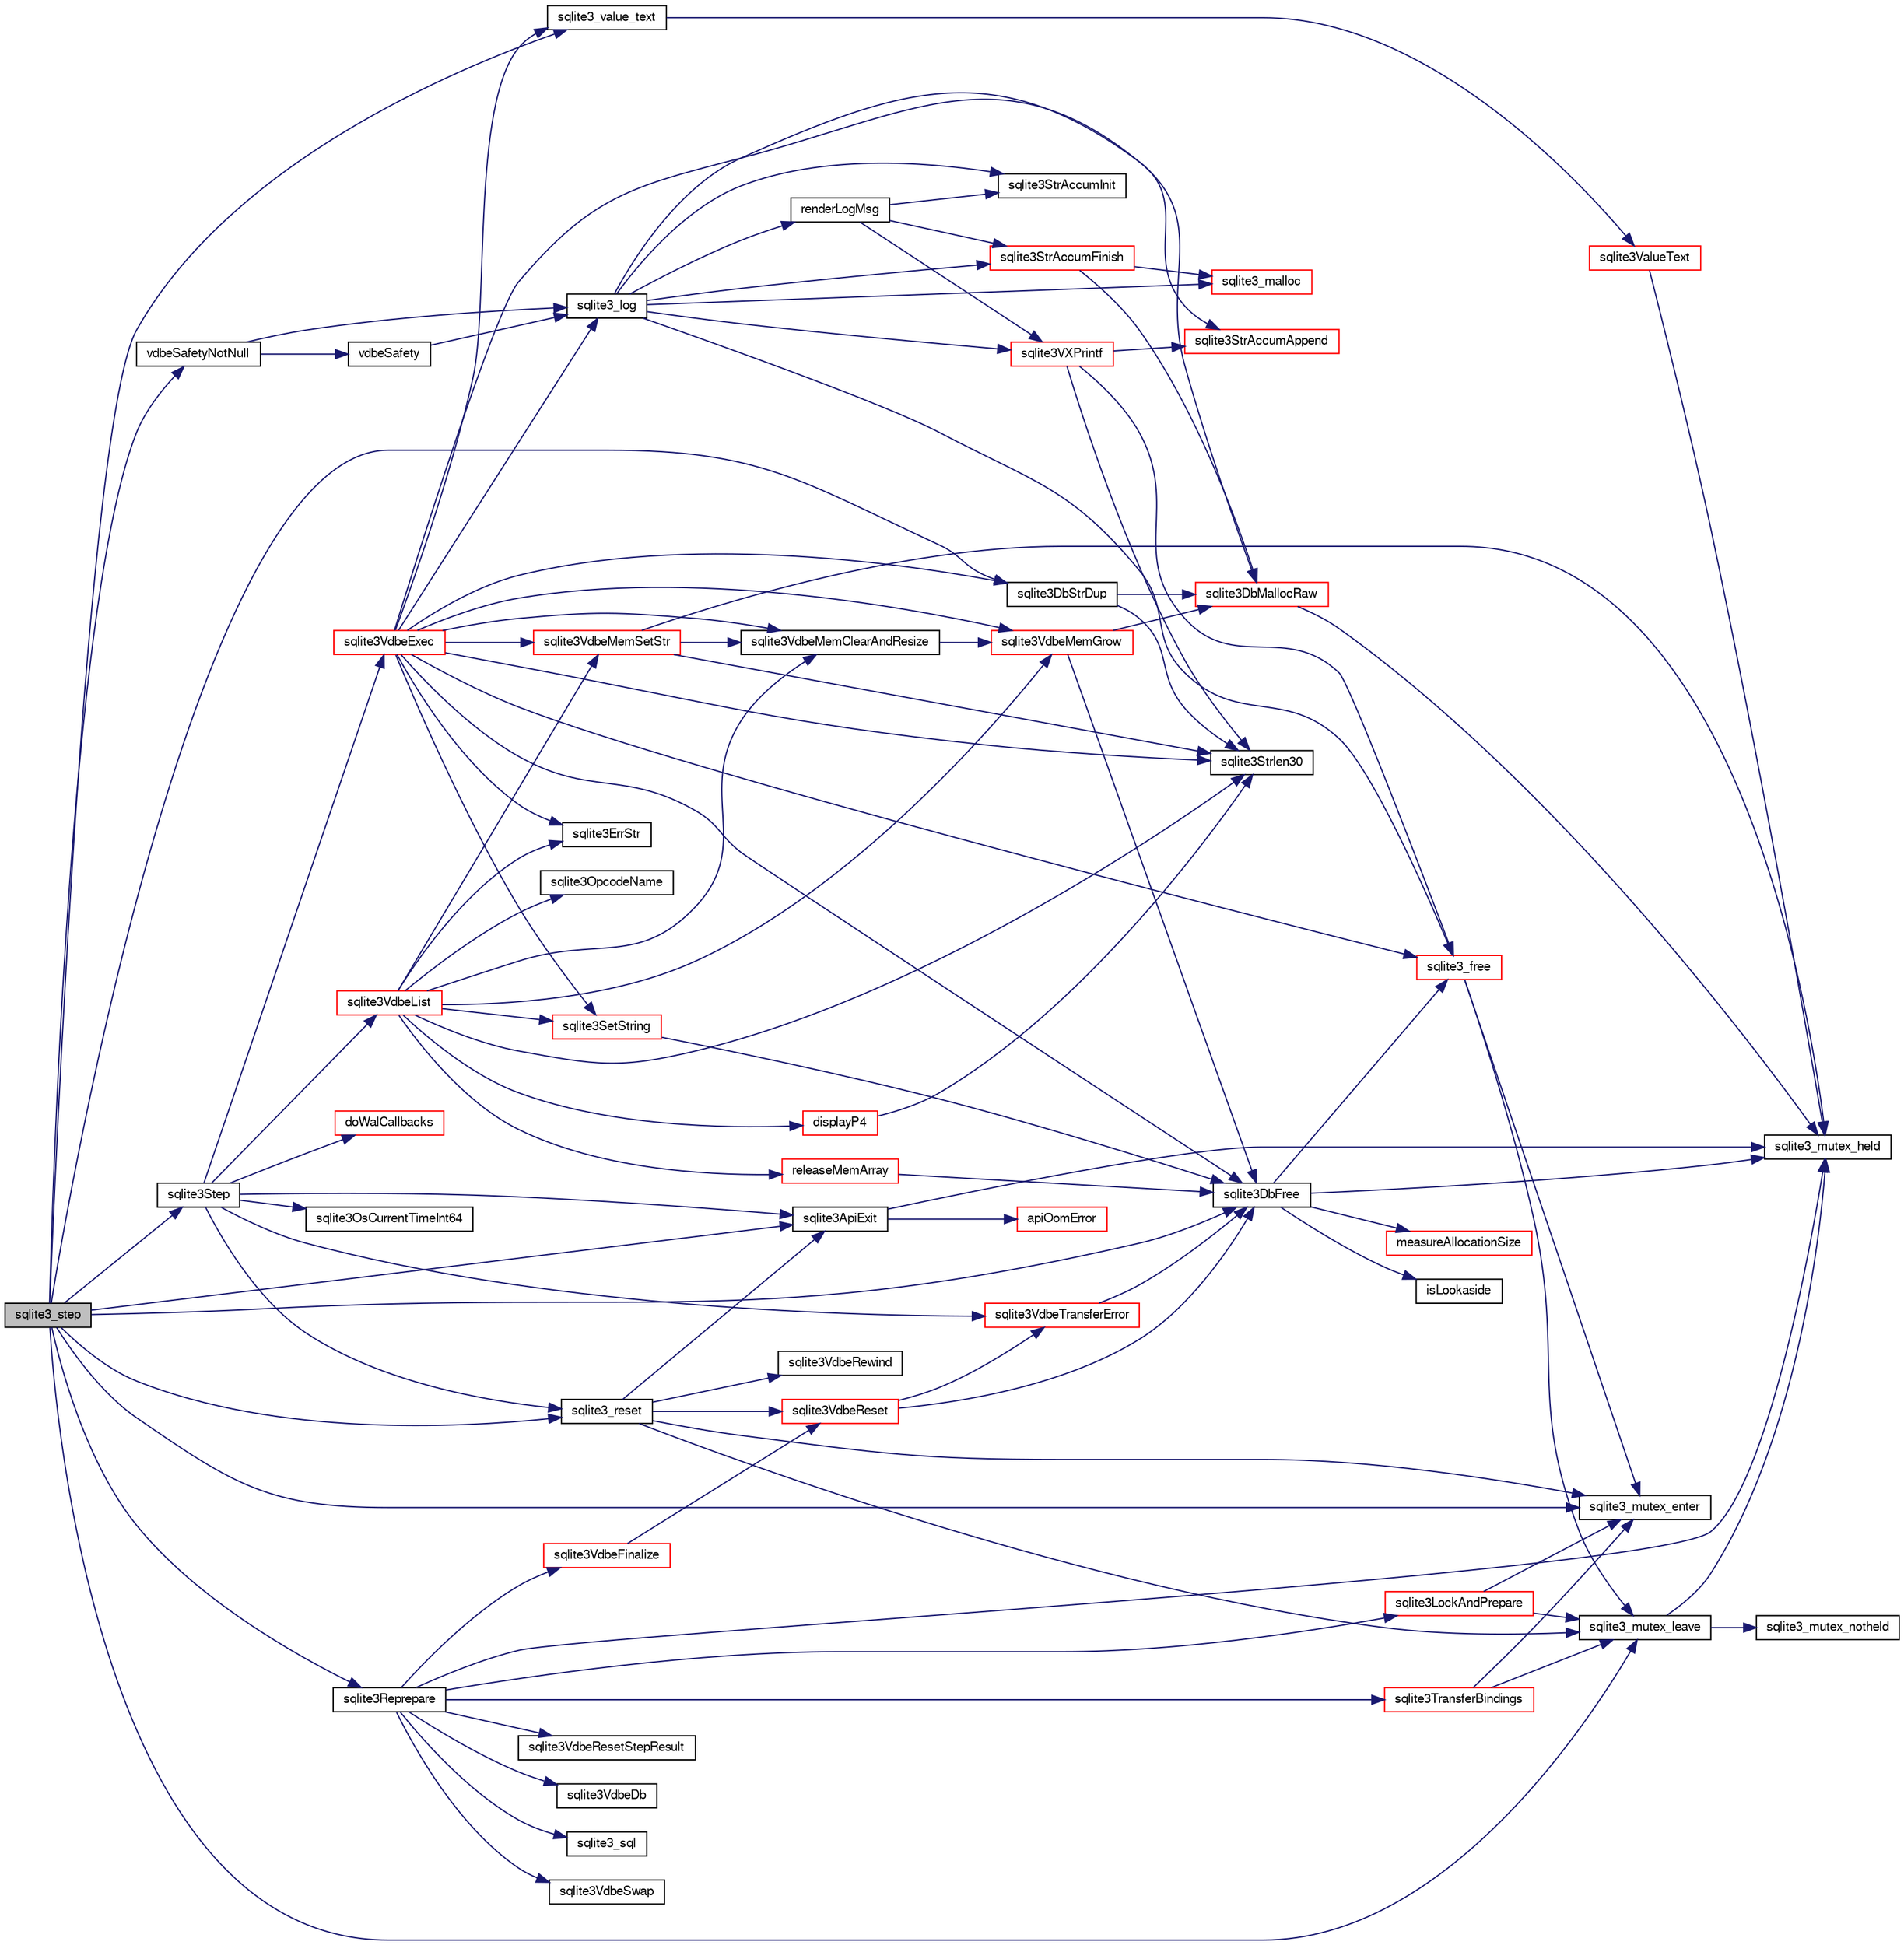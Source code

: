 digraph "sqlite3_step"
{
  edge [fontname="FreeSans",fontsize="10",labelfontname="FreeSans",labelfontsize="10"];
  node [fontname="FreeSans",fontsize="10",shape=record];
  rankdir="LR";
  Node82867 [label="sqlite3_step",height=0.2,width=0.4,color="black", fillcolor="grey75", style="filled", fontcolor="black"];
  Node82867 -> Node82868 [color="midnightblue",fontsize="10",style="solid",fontname="FreeSans"];
  Node82868 [label="vdbeSafetyNotNull",height=0.2,width=0.4,color="black", fillcolor="white", style="filled",URL="$sqlite3_8c.html#a018448275e86f09d8af8033cec4cafdf"];
  Node82868 -> Node82869 [color="midnightblue",fontsize="10",style="solid",fontname="FreeSans"];
  Node82869 [label="sqlite3_log",height=0.2,width=0.4,color="black", fillcolor="white", style="filled",URL="$sqlite3_8c.html#a298c9699bf9c143662c6b1fec4b2dc3b"];
  Node82869 -> Node82870 [color="midnightblue",fontsize="10",style="solid",fontname="FreeSans"];
  Node82870 [label="renderLogMsg",height=0.2,width=0.4,color="black", fillcolor="white", style="filled",URL="$sqlite3_8c.html#a7a02b43ce0a27bb52085c7f446d115af"];
  Node82870 -> Node82871 [color="midnightblue",fontsize="10",style="solid",fontname="FreeSans"];
  Node82871 [label="sqlite3StrAccumInit",height=0.2,width=0.4,color="black", fillcolor="white", style="filled",URL="$sqlite3_8c.html#aabf95e113b9d54d519cd15a56215f560"];
  Node82870 -> Node82872 [color="midnightblue",fontsize="10",style="solid",fontname="FreeSans"];
  Node82872 [label="sqlite3VXPrintf",height=0.2,width=0.4,color="red", fillcolor="white", style="filled",URL="$sqlite3_8c.html#a63c25806c9bd4a2b76f9a0eb232c6bde"];
  Node82872 -> Node82873 [color="midnightblue",fontsize="10",style="solid",fontname="FreeSans"];
  Node82873 [label="sqlite3StrAccumAppend",height=0.2,width=0.4,color="red", fillcolor="white", style="filled",URL="$sqlite3_8c.html#a56664fa33def33c5a5245b623441d5e0"];
  Node82872 -> Node82954 [color="midnightblue",fontsize="10",style="solid",fontname="FreeSans"];
  Node82954 [label="sqlite3Strlen30",height=0.2,width=0.4,color="black", fillcolor="white", style="filled",URL="$sqlite3_8c.html#a3dcd80ba41f1a308193dee74857b62a7"];
  Node82872 -> Node82884 [color="midnightblue",fontsize="10",style="solid",fontname="FreeSans"];
  Node82884 [label="sqlite3_free",height=0.2,width=0.4,color="red", fillcolor="white", style="filled",URL="$sqlite3_8c.html#a6552349e36a8a691af5487999ab09519"];
  Node82884 -> Node82885 [color="midnightblue",fontsize="10",style="solid",fontname="FreeSans"];
  Node82885 [label="sqlite3_mutex_enter",height=0.2,width=0.4,color="black", fillcolor="white", style="filled",URL="$sqlite3_8c.html#a1c12cde690bd89f104de5cbad12a6bf5"];
  Node82884 -> Node82887 [color="midnightblue",fontsize="10",style="solid",fontname="FreeSans"];
  Node82887 [label="sqlite3_mutex_leave",height=0.2,width=0.4,color="black", fillcolor="white", style="filled",URL="$sqlite3_8c.html#a5838d235601dbd3c1fa993555c6bcc93"];
  Node82887 -> Node82879 [color="midnightblue",fontsize="10",style="solid",fontname="FreeSans"];
  Node82879 [label="sqlite3_mutex_held",height=0.2,width=0.4,color="black", fillcolor="white", style="filled",URL="$sqlite3_8c.html#acf77da68932b6bc163c5e68547ecc3e7"];
  Node82887 -> Node82888 [color="midnightblue",fontsize="10",style="solid",fontname="FreeSans"];
  Node82888 [label="sqlite3_mutex_notheld",height=0.2,width=0.4,color="black", fillcolor="white", style="filled",URL="$sqlite3_8c.html#a83967c837c1c000d3b5adcfaa688f5dc"];
  Node82870 -> Node82981 [color="midnightblue",fontsize="10",style="solid",fontname="FreeSans"];
  Node82981 [label="sqlite3StrAccumFinish",height=0.2,width=0.4,color="red", fillcolor="white", style="filled",URL="$sqlite3_8c.html#adb7f26b10ac1b847db6f000ef4c2e2ba"];
  Node82981 -> Node82890 [color="midnightblue",fontsize="10",style="solid",fontname="FreeSans"];
  Node82890 [label="sqlite3DbMallocRaw",height=0.2,width=0.4,color="red", fillcolor="white", style="filled",URL="$sqlite3_8c.html#abbe8be0cf7175e11ddc3e2218fad924e"];
  Node82890 -> Node82879 [color="midnightblue",fontsize="10",style="solid",fontname="FreeSans"];
  Node82981 -> Node82956 [color="midnightblue",fontsize="10",style="solid",fontname="FreeSans"];
  Node82956 [label="sqlite3_malloc",height=0.2,width=0.4,color="red", fillcolor="white", style="filled",URL="$sqlite3_8c.html#ac79dba55fc32b6a840cf5a9769bce7cd"];
  Node82869 -> Node82871 [color="midnightblue",fontsize="10",style="solid",fontname="FreeSans"];
  Node82869 -> Node82872 [color="midnightblue",fontsize="10",style="solid",fontname="FreeSans"];
  Node82869 -> Node82981 [color="midnightblue",fontsize="10",style="solid",fontname="FreeSans"];
  Node82869 -> Node82956 [color="midnightblue",fontsize="10",style="solid",fontname="FreeSans"];
  Node82869 -> Node82884 [color="midnightblue",fontsize="10",style="solid",fontname="FreeSans"];
  Node82869 -> Node82873 [color="midnightblue",fontsize="10",style="solid",fontname="FreeSans"];
  Node82868 -> Node83151 [color="midnightblue",fontsize="10",style="solid",fontname="FreeSans"];
  Node83151 [label="vdbeSafety",height=0.2,width=0.4,color="black", fillcolor="white", style="filled",URL="$sqlite3_8c.html#ad376f1aa66b2801fa8fb2fb134f370fd"];
  Node83151 -> Node82869 [color="midnightblue",fontsize="10",style="solid",fontname="FreeSans"];
  Node82867 -> Node82885 [color="midnightblue",fontsize="10",style="solid",fontname="FreeSans"];
  Node82867 -> Node83152 [color="midnightblue",fontsize="10",style="solid",fontname="FreeSans"];
  Node83152 [label="sqlite3Step",height=0.2,width=0.4,color="black", fillcolor="white", style="filled",URL="$sqlite3_8c.html#a3f2872e873e2758a4beedad1d5113554"];
  Node83152 -> Node83153 [color="midnightblue",fontsize="10",style="solid",fontname="FreeSans"];
  Node83153 [label="sqlite3_reset",height=0.2,width=0.4,color="black", fillcolor="white", style="filled",URL="$sqlite3_8c.html#a758efebc2e95694959ab0e74b397984c"];
  Node83153 -> Node82885 [color="midnightblue",fontsize="10",style="solid",fontname="FreeSans"];
  Node83153 -> Node83154 [color="midnightblue",fontsize="10",style="solid",fontname="FreeSans"];
  Node83154 [label="sqlite3VdbeReset",height=0.2,width=0.4,color="red", fillcolor="white", style="filled",URL="$sqlite3_8c.html#a315a913742f7267f90d46d41446353b1"];
  Node83154 -> Node83570 [color="midnightblue",fontsize="10",style="solid",fontname="FreeSans"];
  Node83570 [label="sqlite3VdbeTransferError",height=0.2,width=0.4,color="red", fillcolor="white", style="filled",URL="$sqlite3_8c.html#aaf4a567b51602bb6d7bb150e6c72de69"];
  Node83570 -> Node82878 [color="midnightblue",fontsize="10",style="solid",fontname="FreeSans"];
  Node82878 [label="sqlite3DbFree",height=0.2,width=0.4,color="black", fillcolor="white", style="filled",URL="$sqlite3_8c.html#ac70ab821a6607b4a1b909582dc37a069"];
  Node82878 -> Node82879 [color="midnightblue",fontsize="10",style="solid",fontname="FreeSans"];
  Node82878 -> Node82880 [color="midnightblue",fontsize="10",style="solid",fontname="FreeSans"];
  Node82880 [label="measureAllocationSize",height=0.2,width=0.4,color="red", fillcolor="white", style="filled",URL="$sqlite3_8c.html#a45731e644a22fdb756e2b6337224217a"];
  Node82878 -> Node82883 [color="midnightblue",fontsize="10",style="solid",fontname="FreeSans"];
  Node82883 [label="isLookaside",height=0.2,width=0.4,color="black", fillcolor="white", style="filled",URL="$sqlite3_8c.html#a770fa05ff9717b75e16f4d968a77b897"];
  Node82878 -> Node82884 [color="midnightblue",fontsize="10",style="solid",fontname="FreeSans"];
  Node83154 -> Node82878 [color="midnightblue",fontsize="10",style="solid",fontname="FreeSans"];
  Node83153 -> Node83575 [color="midnightblue",fontsize="10",style="solid",fontname="FreeSans"];
  Node83575 [label="sqlite3VdbeRewind",height=0.2,width=0.4,color="black", fillcolor="white", style="filled",URL="$sqlite3_8c.html#ac2109d6ef272c796bd8881a430bc1052"];
  Node83153 -> Node83083 [color="midnightblue",fontsize="10",style="solid",fontname="FreeSans"];
  Node83083 [label="sqlite3ApiExit",height=0.2,width=0.4,color="black", fillcolor="white", style="filled",URL="$sqlite3_8c.html#ae5a967ec6172298db98b6090bbd1dd9b"];
  Node83083 -> Node82879 [color="midnightblue",fontsize="10",style="solid",fontname="FreeSans"];
  Node83083 -> Node83084 [color="midnightblue",fontsize="10",style="solid",fontname="FreeSans"];
  Node83084 [label="apiOomError",height=0.2,width=0.4,color="red", fillcolor="white", style="filled",URL="$sqlite3_8c.html#a55c294da0c468873c7f7ea59378b8b9c"];
  Node83153 -> Node82887 [color="midnightblue",fontsize="10",style="solid",fontname="FreeSans"];
  Node83152 -> Node83107 [color="midnightblue",fontsize="10",style="solid",fontname="FreeSans"];
  Node83107 [label="sqlite3OsCurrentTimeInt64",height=0.2,width=0.4,color="black", fillcolor="white", style="filled",URL="$sqlite3_8c.html#a8fba11754c83b89782ef18af266f5ec2"];
  Node83152 -> Node83576 [color="midnightblue",fontsize="10",style="solid",fontname="FreeSans"];
  Node83576 [label="sqlite3VdbeList",height=0.2,width=0.4,color="red", fillcolor="white", style="filled",URL="$sqlite3_8c.html#a61f5dfb765135a9982025bab8944f7fd"];
  Node83576 -> Node83366 [color="midnightblue",fontsize="10",style="solid",fontname="FreeSans"];
  Node83366 [label="releaseMemArray",height=0.2,width=0.4,color="red", fillcolor="white", style="filled",URL="$sqlite3_8c.html#a321ef1ead88ab0c4c636971ae5cc9778"];
  Node83366 -> Node82878 [color="midnightblue",fontsize="10",style="solid",fontname="FreeSans"];
  Node83576 -> Node83422 [color="midnightblue",fontsize="10",style="solid",fontname="FreeSans"];
  Node83422 [label="sqlite3SetString",height=0.2,width=0.4,color="red", fillcolor="white", style="filled",URL="$sqlite3_8c.html#aad368822484a1ceae010a829e27454ae"];
  Node83422 -> Node82878 [color="midnightblue",fontsize="10",style="solid",fontname="FreeSans"];
  Node83576 -> Node83423 [color="midnightblue",fontsize="10",style="solid",fontname="FreeSans"];
  Node83423 [label="sqlite3ErrStr",height=0.2,width=0.4,color="black", fillcolor="white", style="filled",URL="$sqlite3_8c.html#ab289afae24fa83e42f3d78b3b7e91793"];
  Node83576 -> Node83552 [color="midnightblue",fontsize="10",style="solid",fontname="FreeSans"];
  Node83552 [label="sqlite3OpcodeName",height=0.2,width=0.4,color="black", fillcolor="white", style="filled",URL="$sqlite3_8c.html#a19b314c1960c7fb6ef2038ed53a87aae"];
  Node83576 -> Node82954 [color="midnightblue",fontsize="10",style="solid",fontname="FreeSans"];
  Node83576 -> Node82964 [color="midnightblue",fontsize="10",style="solid",fontname="FreeSans"];
  Node82964 [label="sqlite3VdbeMemGrow",height=0.2,width=0.4,color="red", fillcolor="white", style="filled",URL="$sqlite3_8c.html#aba753c9690ae0ba31b5100945cf29447"];
  Node82964 -> Node82878 [color="midnightblue",fontsize="10",style="solid",fontname="FreeSans"];
  Node82964 -> Node82890 [color="midnightblue",fontsize="10",style="solid",fontname="FreeSans"];
  Node83576 -> Node82978 [color="midnightblue",fontsize="10",style="solid",fontname="FreeSans"];
  Node82978 [label="sqlite3VdbeMemClearAndResize",height=0.2,width=0.4,color="black", fillcolor="white", style="filled",URL="$sqlite3_8c.html#add082be4aa46084ecdf023cfac898231"];
  Node82978 -> Node82964 [color="midnightblue",fontsize="10",style="solid",fontname="FreeSans"];
  Node83576 -> Node83551 [color="midnightblue",fontsize="10",style="solid",fontname="FreeSans"];
  Node83551 [label="displayP4",height=0.2,width=0.4,color="red", fillcolor="white", style="filled",URL="$sqlite3_8c.html#a213d2242690998ca991f734ee4d4dce9"];
  Node83551 -> Node82954 [color="midnightblue",fontsize="10",style="solid",fontname="FreeSans"];
  Node83576 -> Node82987 [color="midnightblue",fontsize="10",style="solid",fontname="FreeSans"];
  Node82987 [label="sqlite3VdbeMemSetStr",height=0.2,width=0.4,color="red", fillcolor="white", style="filled",URL="$sqlite3_8c.html#a9697bec7c3b512483638ea3646191d7d"];
  Node82987 -> Node82879 [color="midnightblue",fontsize="10",style="solid",fontname="FreeSans"];
  Node82987 -> Node82954 [color="midnightblue",fontsize="10",style="solid",fontname="FreeSans"];
  Node82987 -> Node82978 [color="midnightblue",fontsize="10",style="solid",fontname="FreeSans"];
  Node83152 -> Node83577 [color="midnightblue",fontsize="10",style="solid",fontname="FreeSans"];
  Node83577 [label="sqlite3VdbeExec",height=0.2,width=0.4,color="red", fillcolor="white", style="filled",URL="$sqlite3_8c.html#a8ce40a614bdc56719c4d642b1e4dfb21"];
  Node83577 -> Node83422 [color="midnightblue",fontsize="10",style="solid",fontname="FreeSans"];
  Node83577 -> Node82869 [color="midnightblue",fontsize="10",style="solid",fontname="FreeSans"];
  Node83577 -> Node82954 [color="midnightblue",fontsize="10",style="solid",fontname="FreeSans"];
  Node83577 -> Node82987 [color="midnightblue",fontsize="10",style="solid",fontname="FreeSans"];
  Node83577 -> Node82878 [color="midnightblue",fontsize="10",style="solid",fontname="FreeSans"];
  Node83577 -> Node82964 [color="midnightblue",fontsize="10",style="solid",fontname="FreeSans"];
  Node83577 -> Node82960 [color="midnightblue",fontsize="10",style="solid",fontname="FreeSans"];
  Node82960 [label="sqlite3_value_text",height=0.2,width=0.4,color="black", fillcolor="white", style="filled",URL="$sqlite3_8c.html#aef2ace3239e6dd59c74110faa70f8171"];
  Node82960 -> Node82961 [color="midnightblue",fontsize="10",style="solid",fontname="FreeSans"];
  Node82961 [label="sqlite3ValueText",height=0.2,width=0.4,color="red", fillcolor="white", style="filled",URL="$sqlite3_8c.html#ad567a94e52d1adf81f4857fdba00a59b"];
  Node82961 -> Node82879 [color="midnightblue",fontsize="10",style="solid",fontname="FreeSans"];
  Node83577 -> Node82978 [color="midnightblue",fontsize="10",style="solid",fontname="FreeSans"];
  Node83577 -> Node82890 [color="midnightblue",fontsize="10",style="solid",fontname="FreeSans"];
  Node83577 -> Node83532 [color="midnightblue",fontsize="10",style="solid",fontname="FreeSans"];
  Node83532 [label="sqlite3DbStrDup",height=0.2,width=0.4,color="black", fillcolor="white", style="filled",URL="$sqlite3_8c.html#a0ec4772ee6de7316ecd1e6cabb1beeef"];
  Node83532 -> Node82954 [color="midnightblue",fontsize="10",style="solid",fontname="FreeSans"];
  Node83532 -> Node82890 [color="midnightblue",fontsize="10",style="solid",fontname="FreeSans"];
  Node83577 -> Node82884 [color="midnightblue",fontsize="10",style="solid",fontname="FreeSans"];
  Node83577 -> Node83423 [color="midnightblue",fontsize="10",style="solid",fontname="FreeSans"];
  Node83152 -> Node83819 [color="midnightblue",fontsize="10",style="solid",fontname="FreeSans"];
  Node83819 [label="doWalCallbacks",height=0.2,width=0.4,color="red", fillcolor="white", style="filled",URL="$sqlite3_8c.html#a001bcb6c83dac39b83d3a95e1f6194d1"];
  Node83152 -> Node83083 [color="midnightblue",fontsize="10",style="solid",fontname="FreeSans"];
  Node83152 -> Node83570 [color="midnightblue",fontsize="10",style="solid",fontname="FreeSans"];
  Node82867 -> Node83525 [color="midnightblue",fontsize="10",style="solid",fontname="FreeSans"];
  Node83525 [label="sqlite3Reprepare",height=0.2,width=0.4,color="black", fillcolor="white", style="filled",URL="$sqlite3_8c.html#a7e2f7299cc947d07e782f6ac561fa937"];
  Node83525 -> Node82879 [color="midnightblue",fontsize="10",style="solid",fontname="FreeSans"];
  Node83525 -> Node83526 [color="midnightblue",fontsize="10",style="solid",fontname="FreeSans"];
  Node83526 [label="sqlite3VdbeDb",height=0.2,width=0.4,color="black", fillcolor="white", style="filled",URL="$sqlite3_8c.html#a6cb1b36e2823fc3eff25dc162f71f28b"];
  Node83525 -> Node83527 [color="midnightblue",fontsize="10",style="solid",fontname="FreeSans"];
  Node83527 [label="sqlite3_sql",height=0.2,width=0.4,color="black", fillcolor="white", style="filled",URL="$sqlite3_8c.html#a5a8d6a88cd06c29ea28bfbdf85f2d4dc"];
  Node83525 -> Node83402 [color="midnightblue",fontsize="10",style="solid",fontname="FreeSans"];
  Node83402 [label="sqlite3LockAndPrepare",height=0.2,width=0.4,color="red", fillcolor="white", style="filled",URL="$sqlite3_8c.html#a5db1ec5589aa2b02c6d979211a8789bd"];
  Node83402 -> Node82885 [color="midnightblue",fontsize="10",style="solid",fontname="FreeSans"];
  Node83402 -> Node82887 [color="midnightblue",fontsize="10",style="solid",fontname="FreeSans"];
  Node83525 -> Node83528 [color="midnightblue",fontsize="10",style="solid",fontname="FreeSans"];
  Node83528 [label="sqlite3VdbeSwap",height=0.2,width=0.4,color="black", fillcolor="white", style="filled",URL="$sqlite3_8c.html#ae65b43cc845b600cd9c8bdead9843b28"];
  Node83525 -> Node83529 [color="midnightblue",fontsize="10",style="solid",fontname="FreeSans"];
  Node83529 [label="sqlite3TransferBindings",height=0.2,width=0.4,color="red", fillcolor="white", style="filled",URL="$sqlite3_8c.html#a9158a497436de1e5aa7067e4daf18d8e"];
  Node83529 -> Node82885 [color="midnightblue",fontsize="10",style="solid",fontname="FreeSans"];
  Node83529 -> Node82887 [color="midnightblue",fontsize="10",style="solid",fontname="FreeSans"];
  Node83525 -> Node83531 [color="midnightblue",fontsize="10",style="solid",fontname="FreeSans"];
  Node83531 [label="sqlite3VdbeResetStepResult",height=0.2,width=0.4,color="black", fillcolor="white", style="filled",URL="$sqlite3_8c.html#ad24b39129d843f753039e272999669a6"];
  Node83525 -> Node83513 [color="midnightblue",fontsize="10",style="solid",fontname="FreeSans"];
  Node83513 [label="sqlite3VdbeFinalize",height=0.2,width=0.4,color="red", fillcolor="white", style="filled",URL="$sqlite3_8c.html#af81e0c8d03b71610d3a826469f67bbd4"];
  Node83513 -> Node83154 [color="midnightblue",fontsize="10",style="solid",fontname="FreeSans"];
  Node82867 -> Node83153 [color="midnightblue",fontsize="10",style="solid",fontname="FreeSans"];
  Node82867 -> Node82960 [color="midnightblue",fontsize="10",style="solid",fontname="FreeSans"];
  Node82867 -> Node82878 [color="midnightblue",fontsize="10",style="solid",fontname="FreeSans"];
  Node82867 -> Node83532 [color="midnightblue",fontsize="10",style="solid",fontname="FreeSans"];
  Node82867 -> Node83083 [color="midnightblue",fontsize="10",style="solid",fontname="FreeSans"];
  Node82867 -> Node82887 [color="midnightblue",fontsize="10",style="solid",fontname="FreeSans"];
}
